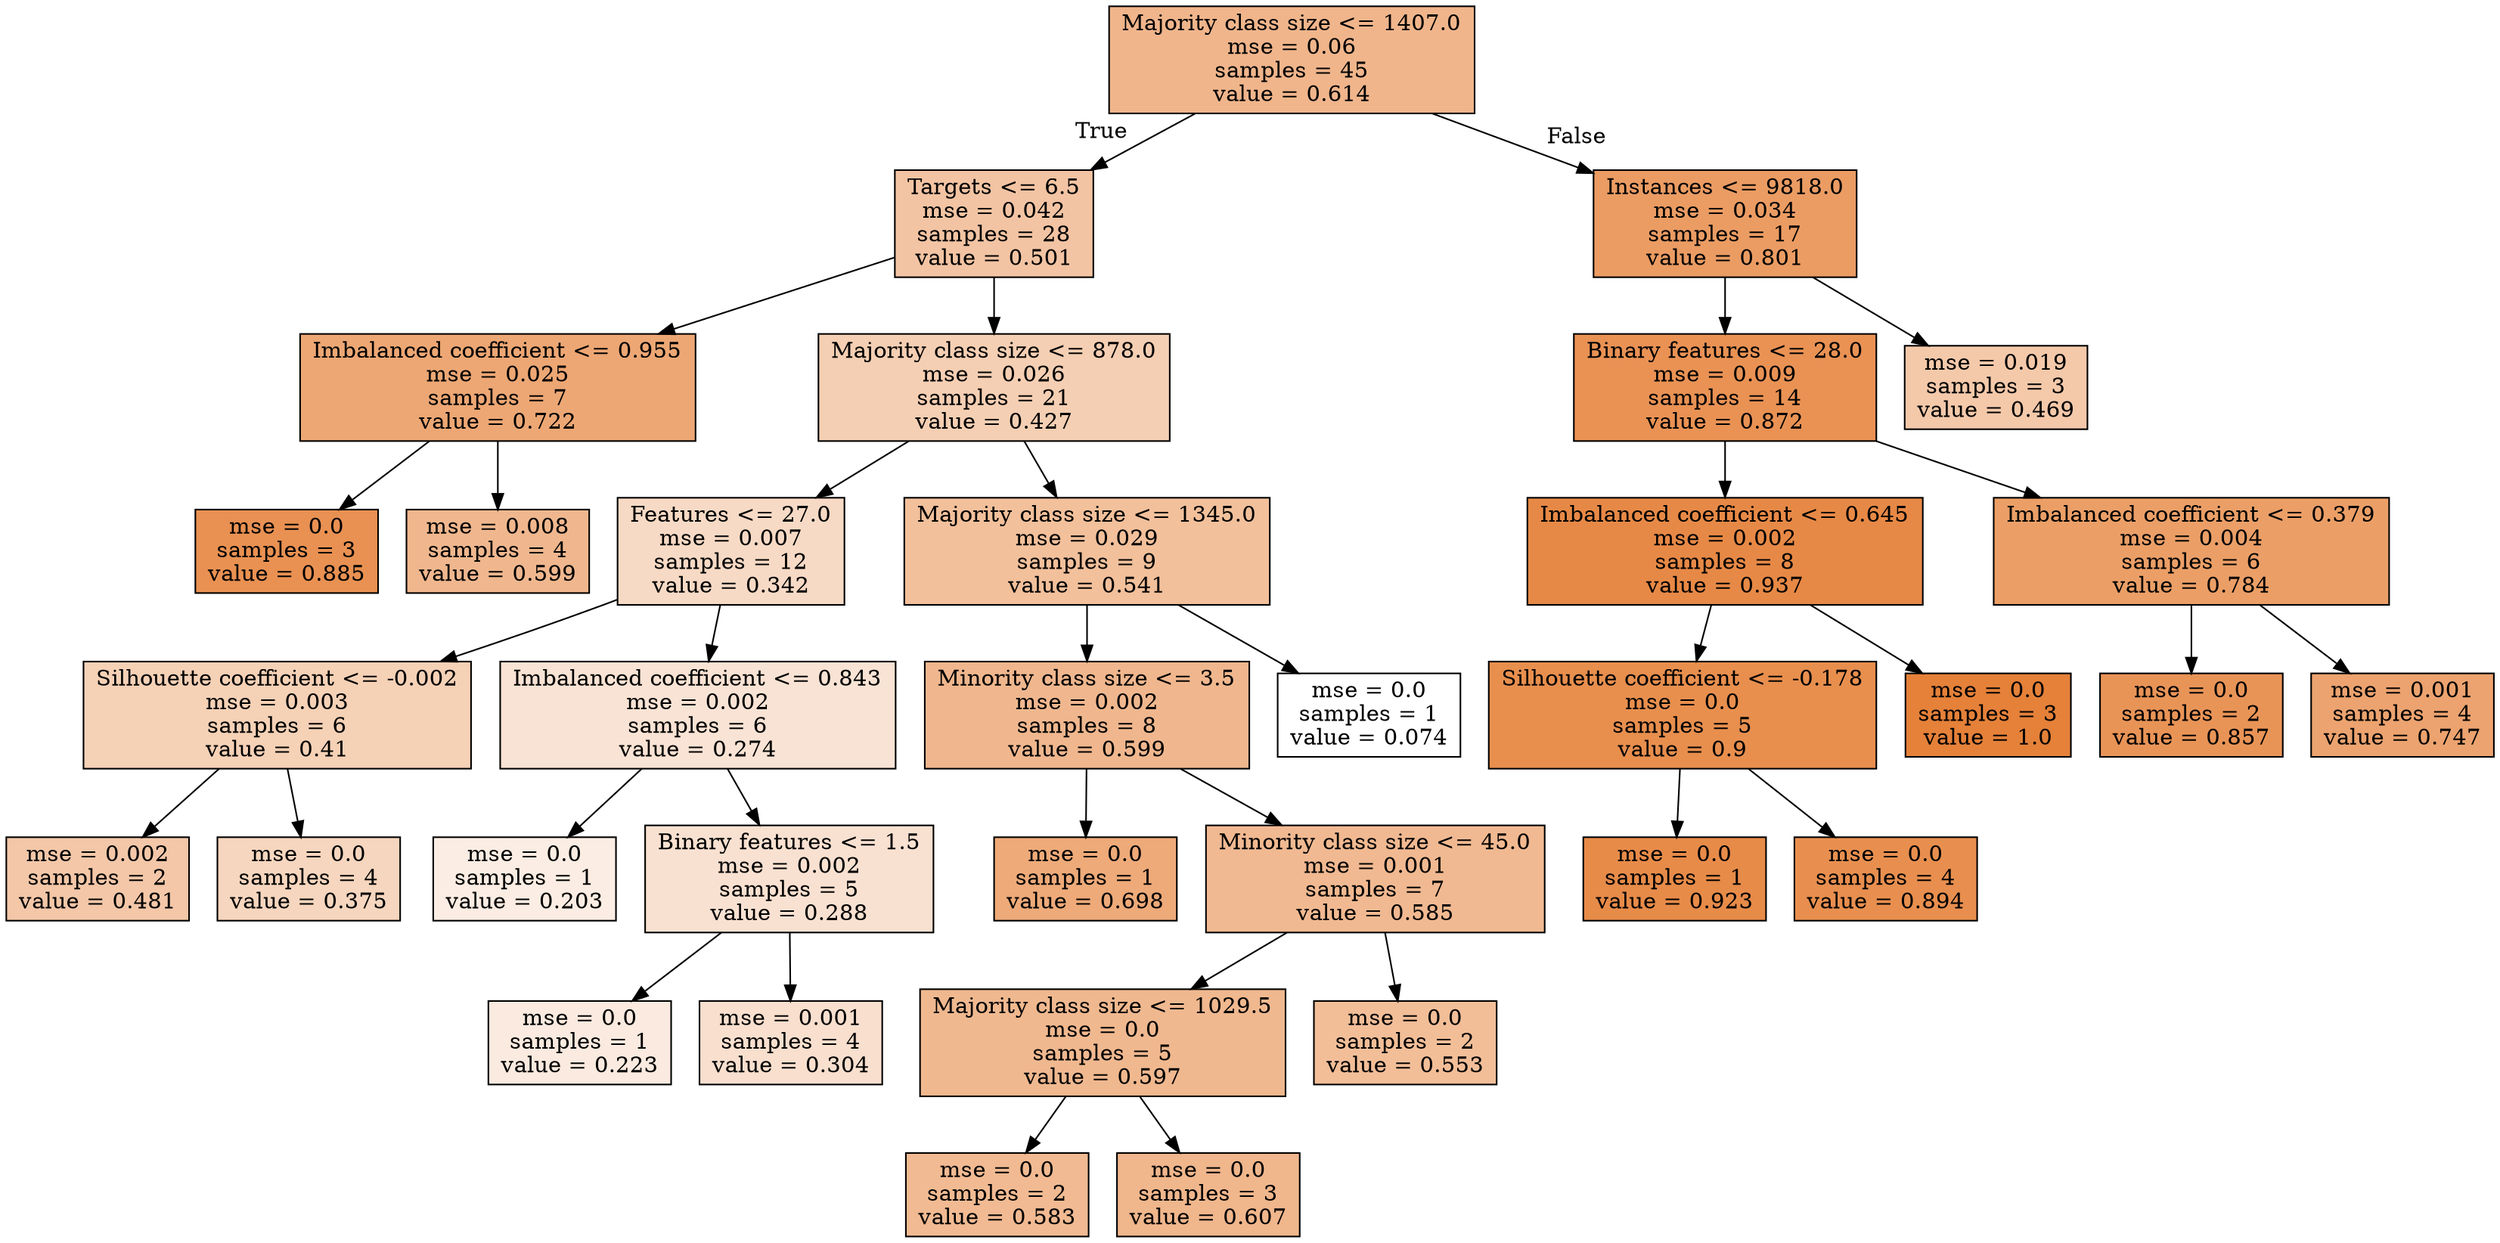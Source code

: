 digraph Tree {
node [shape=box, style="filled", color="black"] ;
0 [label="Majority class size <= 1407.0\nmse = 0.06\nsamples = 45\nvalue = 0.614", fillcolor="#e5813995"] ;
1 [label="Targets <= 6.5\nmse = 0.042\nsamples = 28\nvalue = 0.501", fillcolor="#e5813976"] ;
0 -> 1 [labeldistance=2.5, labelangle=45, headlabel="True"] ;
2 [label="Imbalanced coefficient <= 0.955\nmse = 0.025\nsamples = 7\nvalue = 0.722", fillcolor="#e58139b2"] ;
1 -> 2 ;
3 [label="mse = 0.0\nsamples = 3\nvalue = 0.885", fillcolor="#e58139df"] ;
2 -> 3 ;
4 [label="mse = 0.008\nsamples = 4\nvalue = 0.599", fillcolor="#e5813991"] ;
2 -> 4 ;
5 [label="Majority class size <= 878.0\nmse = 0.026\nsamples = 21\nvalue = 0.427", fillcolor="#e5813961"] ;
1 -> 5 ;
6 [label="Features <= 27.0\nmse = 0.007\nsamples = 12\nvalue = 0.342", fillcolor="#e581394a"] ;
5 -> 6 ;
7 [label="Silhouette coefficient <= -0.002\nmse = 0.003\nsamples = 6\nvalue = 0.41", fillcolor="#e581395d"] ;
6 -> 7 ;
8 [label="mse = 0.002\nsamples = 2\nvalue = 0.481", fillcolor="#e5813970"] ;
7 -> 8 ;
9 [label="mse = 0.0\nsamples = 4\nvalue = 0.375", fillcolor="#e5813953"] ;
7 -> 9 ;
10 [label="Imbalanced coefficient <= 0.843\nmse = 0.002\nsamples = 6\nvalue = 0.274", fillcolor="#e5813937"] ;
6 -> 10 ;
11 [label="mse = 0.0\nsamples = 1\nvalue = 0.203", fillcolor="#e5813923"] ;
10 -> 11 ;
12 [label="Binary features <= 1.5\nmse = 0.002\nsamples = 5\nvalue = 0.288", fillcolor="#e581393b"] ;
10 -> 12 ;
13 [label="mse = 0.0\nsamples = 1\nvalue = 0.223", fillcolor="#e5813929"] ;
12 -> 13 ;
14 [label="mse = 0.001\nsamples = 4\nvalue = 0.304", fillcolor="#e581393f"] ;
12 -> 14 ;
15 [label="Majority class size <= 1345.0\nmse = 0.029\nsamples = 9\nvalue = 0.541", fillcolor="#e5813980"] ;
5 -> 15 ;
16 [label="Minority class size <= 3.5\nmse = 0.002\nsamples = 8\nvalue = 0.599", fillcolor="#e5813991"] ;
15 -> 16 ;
17 [label="mse = 0.0\nsamples = 1\nvalue = 0.698", fillcolor="#e58139ac"] ;
16 -> 17 ;
18 [label="Minority class size <= 45.0\nmse = 0.001\nsamples = 7\nvalue = 0.585", fillcolor="#e581398d"] ;
16 -> 18 ;
19 [label="Majority class size <= 1029.5\nmse = 0.0\nsamples = 5\nvalue = 0.597", fillcolor="#e5813990"] ;
18 -> 19 ;
20 [label="mse = 0.0\nsamples = 2\nvalue = 0.583", fillcolor="#e581398c"] ;
19 -> 20 ;
21 [label="mse = 0.0\nsamples = 3\nvalue = 0.607", fillcolor="#e5813993"] ;
19 -> 21 ;
22 [label="mse = 0.0\nsamples = 2\nvalue = 0.553", fillcolor="#e5813984"] ;
18 -> 22 ;
23 [label="mse = 0.0\nsamples = 1\nvalue = 0.074", fillcolor="#e5813900"] ;
15 -> 23 ;
24 [label="Instances <= 9818.0\nmse = 0.034\nsamples = 17\nvalue = 0.801", fillcolor="#e58139c8"] ;
0 -> 24 [labeldistance=2.5, labelangle=-45, headlabel="False"] ;
25 [label="Binary features <= 28.0\nmse = 0.009\nsamples = 14\nvalue = 0.872", fillcolor="#e58139dc"] ;
24 -> 25 ;
26 [label="Imbalanced coefficient <= 0.645\nmse = 0.002\nsamples = 8\nvalue = 0.937", fillcolor="#e58139ee"] ;
25 -> 26 ;
27 [label="Silhouette coefficient <= -0.178\nmse = 0.0\nsamples = 5\nvalue = 0.9", fillcolor="#e58139e3"] ;
26 -> 27 ;
28 [label="mse = 0.0\nsamples = 1\nvalue = 0.923", fillcolor="#e58139ea"] ;
27 -> 28 ;
29 [label="mse = 0.0\nsamples = 4\nvalue = 0.894", fillcolor="#e58139e2"] ;
27 -> 29 ;
30 [label="mse = 0.0\nsamples = 3\nvalue = 1.0", fillcolor="#e58139ff"] ;
26 -> 30 ;
31 [label="Imbalanced coefficient <= 0.379\nmse = 0.004\nsamples = 6\nvalue = 0.784", fillcolor="#e58139c3"] ;
25 -> 31 ;
32 [label="mse = 0.0\nsamples = 2\nvalue = 0.857", fillcolor="#e58139d8"] ;
31 -> 32 ;
33 [label="mse = 0.001\nsamples = 4\nvalue = 0.747", fillcolor="#e58139b9"] ;
31 -> 33 ;
34 [label="mse = 0.019\nsamples = 3\nvalue = 0.469", fillcolor="#e581396d"] ;
24 -> 34 ;
}